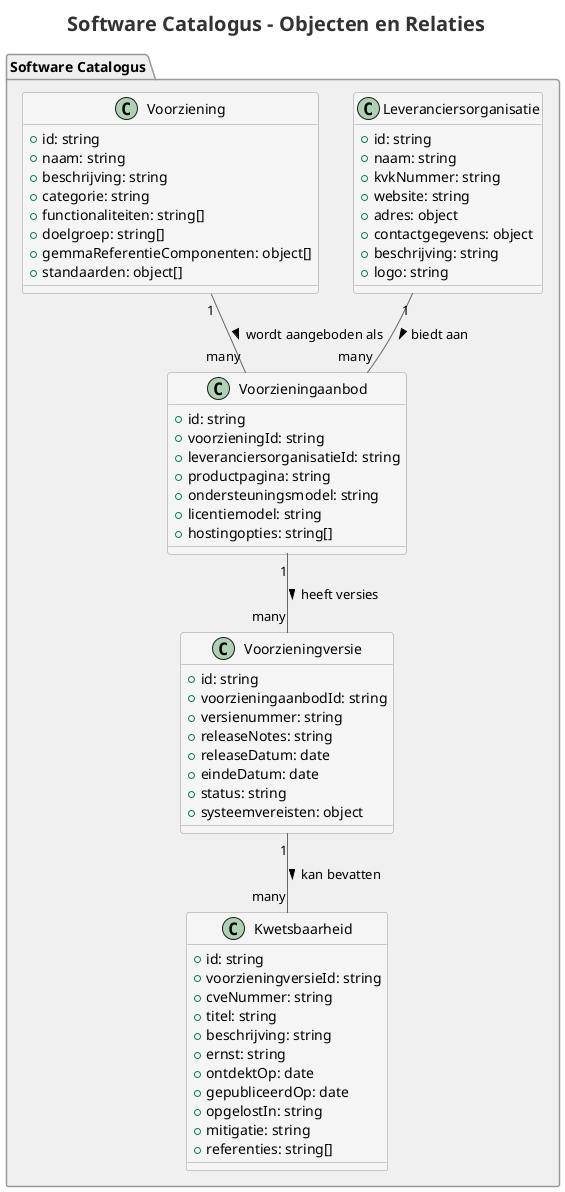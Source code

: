 @startuml "Software Catalogus Model"

' Style definitions
skinparam backgroundColor white
skinparam classBackgroundColor #f5f5f5
skinparam classBorderColor #999999
skinparam arrowColor #666666
skinparam packageBackgroundColor #f0f0f0
skinparam packageBorderColor #999999
skinparam titleFontSize 20
skinparam titleFontColor #333333

title "Software Catalogus - Objecten en Relaties"

package "Software Catalogus" {
  class Leveranciersorganisatie {
    +id: string
    +naam: string
    +kvkNummer: string
    +website: string
    +adres: object
    +contactgegevens: object
    +beschrijving: string
    +logo: string
  }

  class Voorziening {
    +id: string
    +naam: string
    +beschrijving: string
    +categorie: string
    +functionaliteiten: string[]
    +doelgroep: string[]
    +gemmaReferentieComponenten: object[]
    +standaarden: object[]
  }

  class Voorzieningaanbod {
    +id: string
    +voorzieningId: string
    +leveranciersorganisatieId: string
    +productpagina: string
    +ondersteuningsmodel: string
    +licentiemodel: string
    +hostingopties: string[]
  }

  class Voorzieningversie {
    +id: string
    +voorzieningaanbodId: string
    +versienummer: string
    +releaseNotes: string
    +releaseDatum: date
    +eindeDatum: date
    +status: string
    +systeemvereisten: object
  }

  class Kwetsbaarheid {
    +id: string
    +voorzieningversieId: string
    +cveNummer: string
    +titel: string
    +beschrijving: string
    +ernst: string
    +ontdektOp: date
    +gepubliceerdOp: date
    +opgelostIn: string
    +mitigatie: string
    +referenties: string[]
  }
}

' Relationships
Leveranciersorganisatie "1" -- "many" Voorzieningaanbod : biedt aan >
Voorziening "1" -- "many" Voorzieningaanbod : wordt aangeboden als >
Voorzieningaanbod "1" -- "many" Voorzieningversie : heeft versies >
Voorzieningversie "1" -- "many" Kwetsbaarheid : kan bevatten >

@enduml 